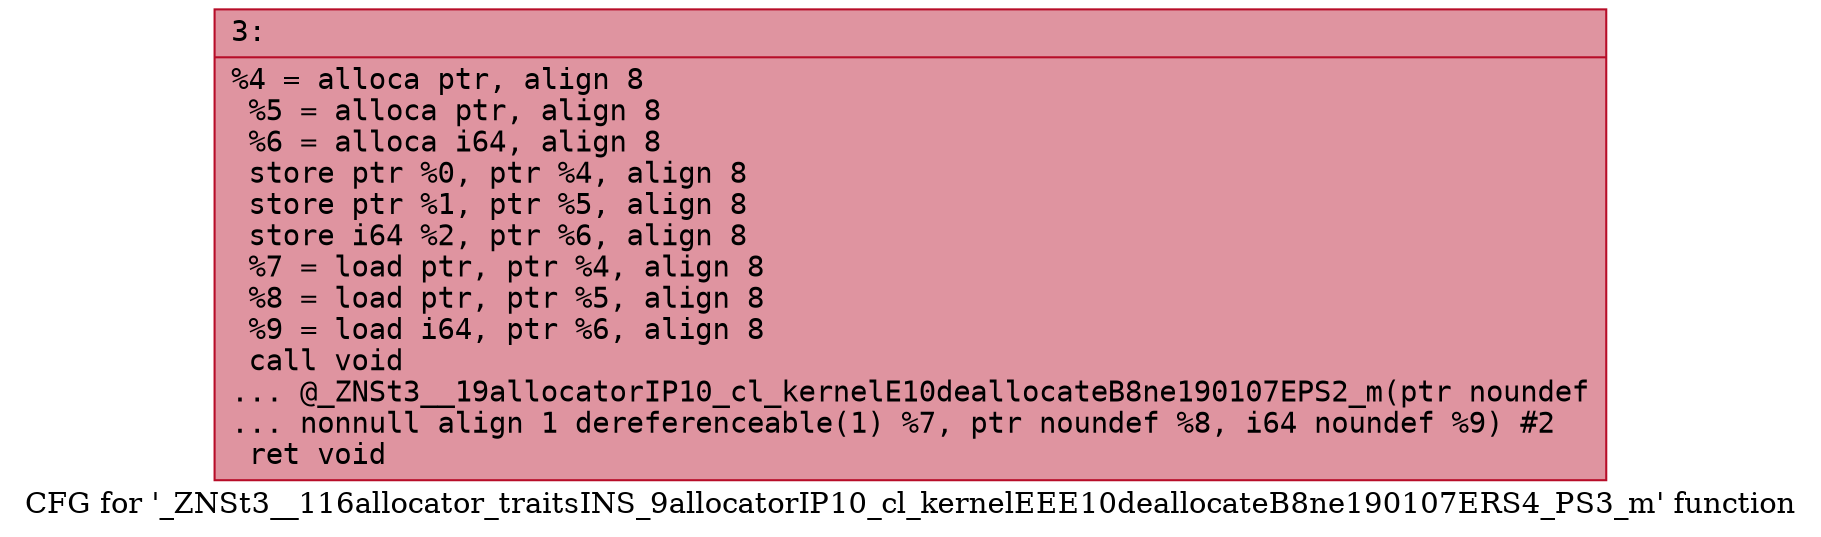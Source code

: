 digraph "CFG for '_ZNSt3__116allocator_traitsINS_9allocatorIP10_cl_kernelEEE10deallocateB8ne190107ERS4_PS3_m' function" {
	label="CFG for '_ZNSt3__116allocator_traitsINS_9allocatorIP10_cl_kernelEEE10deallocateB8ne190107ERS4_PS3_m' function";

	Node0x6000005c4500 [shape=record,color="#b70d28ff", style=filled, fillcolor="#b70d2870" fontname="Courier",label="{3:\l|  %4 = alloca ptr, align 8\l  %5 = alloca ptr, align 8\l  %6 = alloca i64, align 8\l  store ptr %0, ptr %4, align 8\l  store ptr %1, ptr %5, align 8\l  store i64 %2, ptr %6, align 8\l  %7 = load ptr, ptr %4, align 8\l  %8 = load ptr, ptr %5, align 8\l  %9 = load i64, ptr %6, align 8\l  call void\l... @_ZNSt3__19allocatorIP10_cl_kernelE10deallocateB8ne190107EPS2_m(ptr noundef\l... nonnull align 1 dereferenceable(1) %7, ptr noundef %8, i64 noundef %9) #2\l  ret void\l}"];
}
